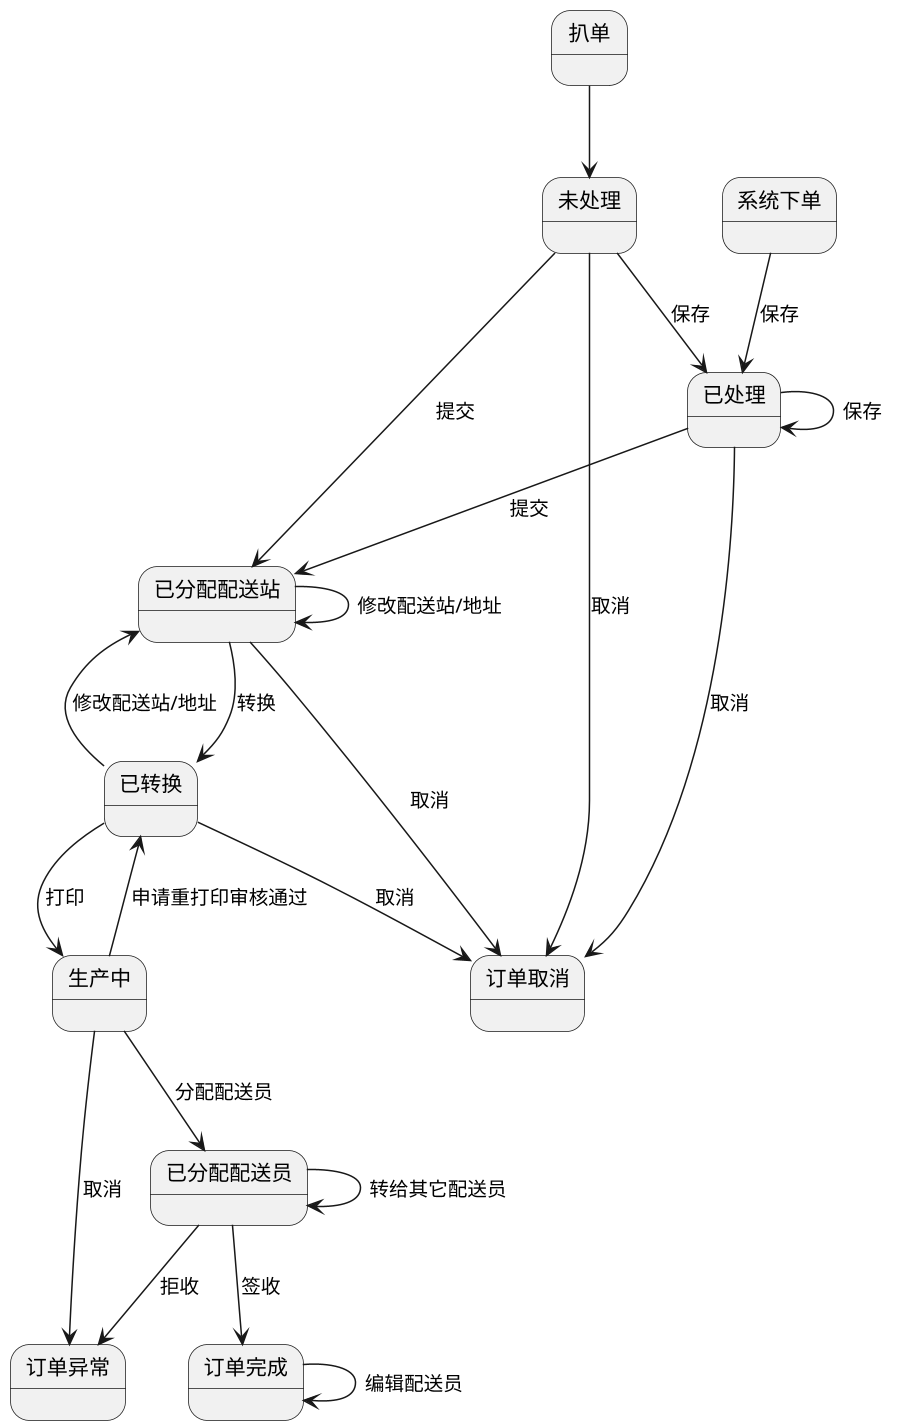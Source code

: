 @startuml
scale 900 width

'CANCEL --> 取消
'UNTREATED --> 未处理
'TREATED --> 已处理
'STATION --> 已分配配送站
'CONVERT --> 已转换
'INLINE --> 生产中
'DELIVERY --> 已分配配送员
'COMPLETED --> 订单完成
'EXCEPTION --> 订单异常

state 扒单 {
}

state 系统下单 {
}

state 未处理 {
}

state 已处理 {
}

state 订单完成 {
}

state 订单异常 {
}

state 订单取消{
}

state 已分配配送站 {
}

state 已转换 {
}

state 生产中 {
}

state 已分配配送员 {
}

扒单 --> 未处理
系统下单 --> 已处理 : 保存

未处理 --> 已处理 : 保存
未处理 --> 已分配配送站 : 提交
未处理 --> 订单取消 : 取消

已处理 --> 已处理 : 保存
已处理 --> 已分配配送站 : 提交
已处理 --> 订单取消 : 取消

已分配配送站 --> 已转换 : 转换
已分配配送站 --> 已分配配送站 : 修改配送站/地址
已分配配送站 --> 订单取消 : 取消

已转换 --> 生产中 : 打印
已转换 --> 已分配配送站 : 修改配送站/地址
已转换 --> 订单取消 : 取消

生产中 --> 已分配配送员 : 分配配送员
生产中 --> 已转换 : 申请重打印审核通过
生产中 --> 订单异常 : 取消

已分配配送员 --> 已分配配送员 : 转给其它配送员
已分配配送员 --> 订单完成 : 签收
已分配配送员 --> 订单异常 : 拒收

订单完成 --> 订单完成 : 编辑配送员

@enduml